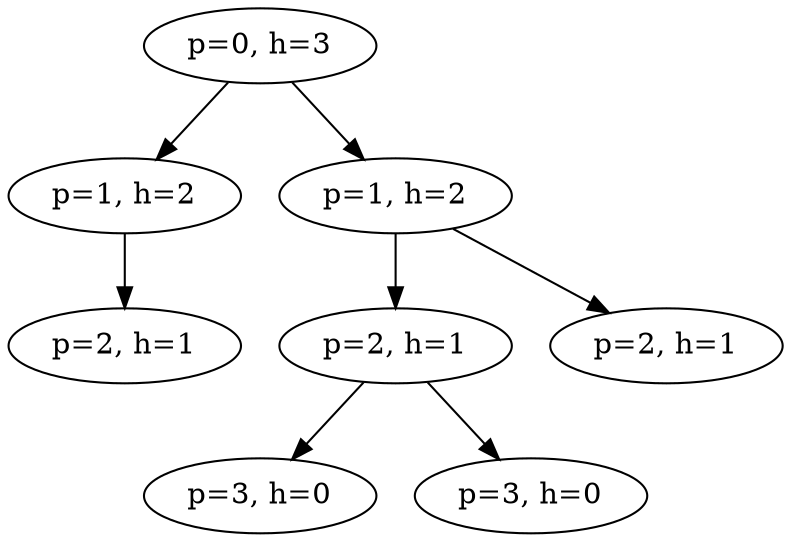 // Hauteur et profondeur
digraph {
	A [label="p=0, h=3"]
	B [label="p=1, h=2"]
	C [label="p=1, h=2"]
	D [label="p=2, h=1"]
	E [label="p=2, h=1"]
	F [label="p=2, h=1"]
	G [label="p=3, h=0"]
	H [label="p=3, h=0"]
	A -> B
	A -> C
	B -> D
	C -> E
	C -> F
	E -> G
	E -> H
}
